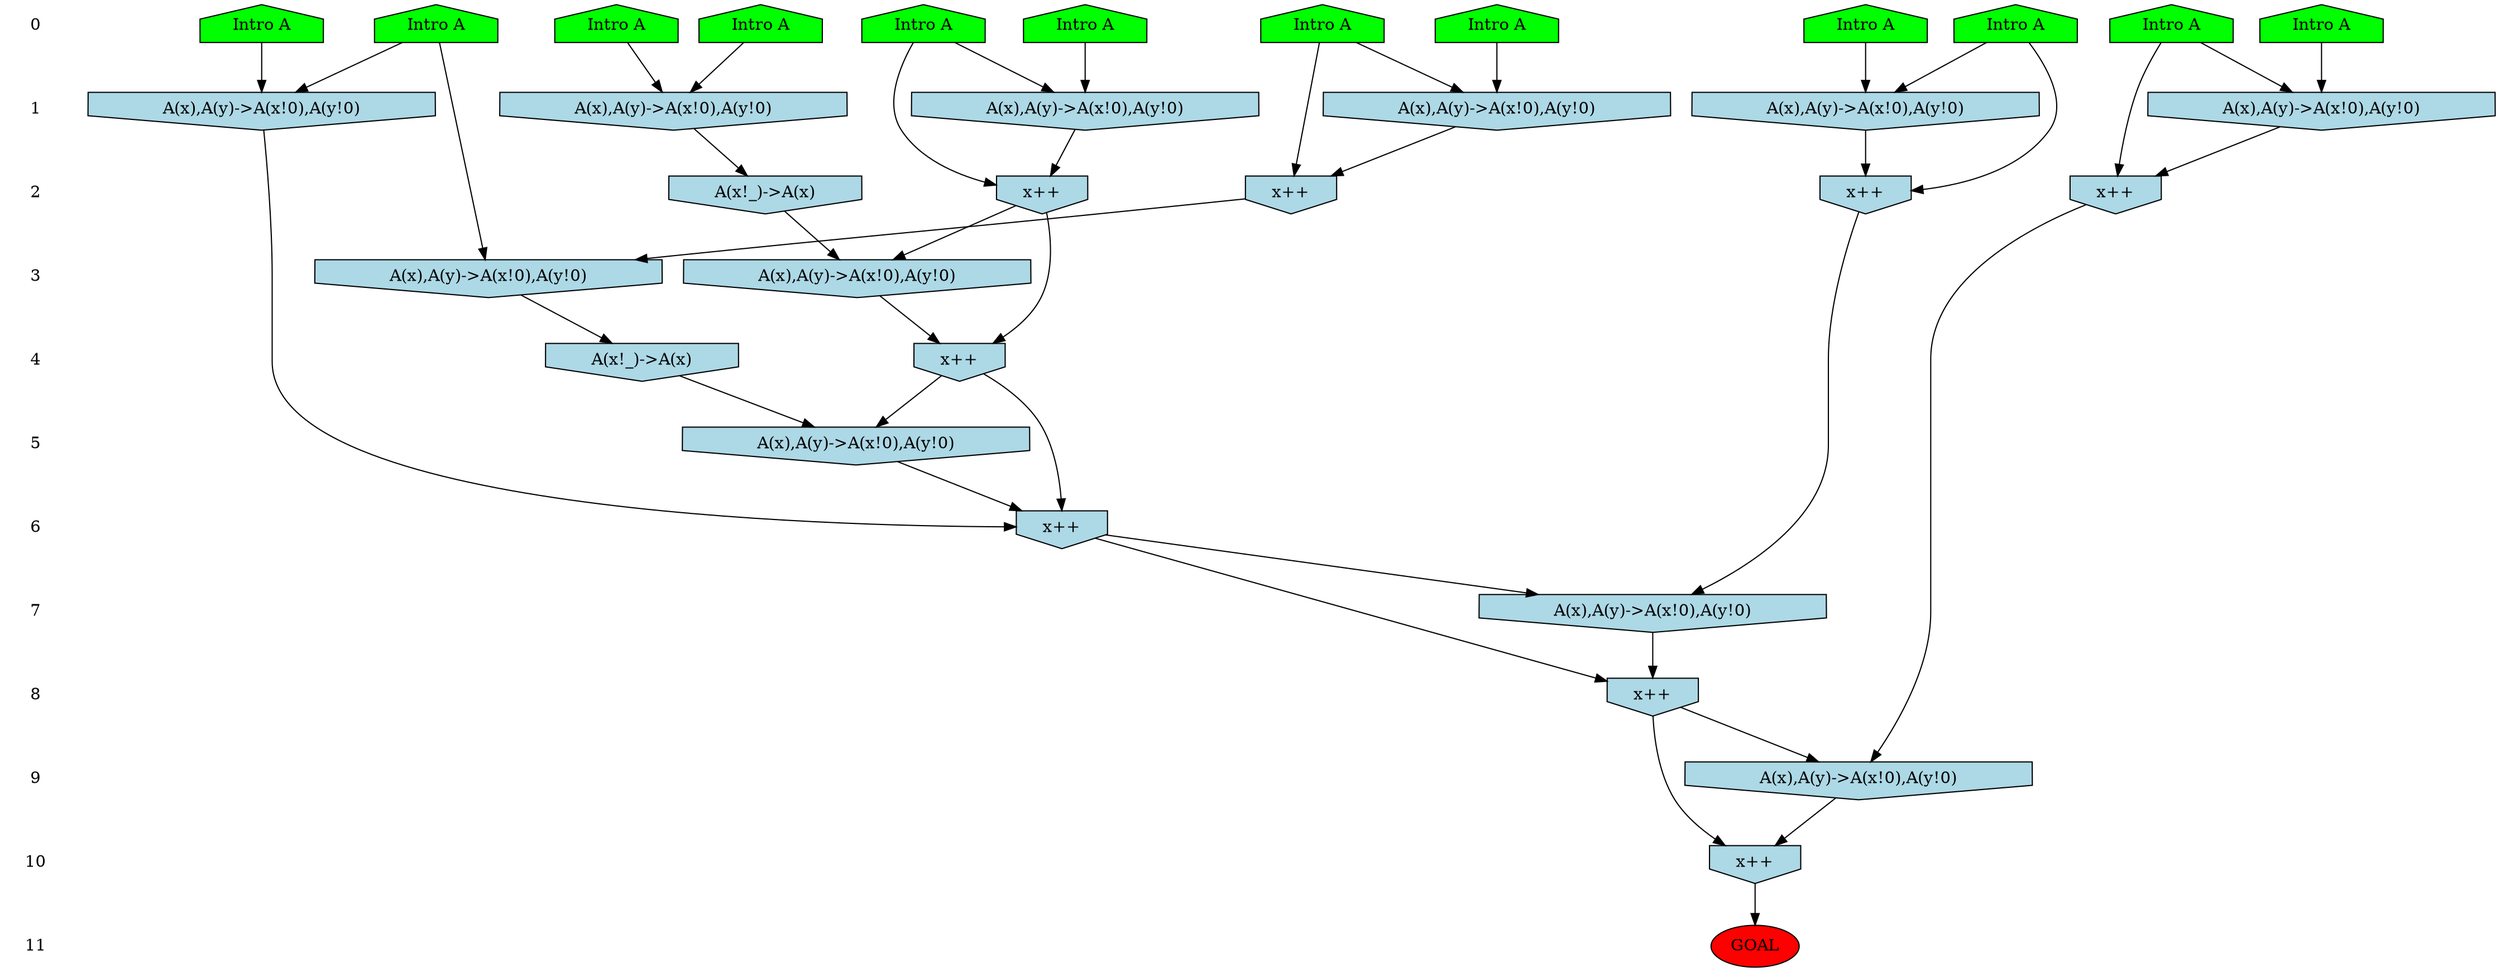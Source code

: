 /* Compression of 3 causal flows obtained in average at 2.690667E+00 t.u */
/* Compressed causal flows were: [757;853;903] */
digraph G{
 ranksep=.5 ; 
{ rank = same ; "0" [shape=plaintext] ; node_1 [label ="Intro A", shape=house, style=filled, fillcolor=green] ;
node_2 [label ="Intro A", shape=house, style=filled, fillcolor=green] ;
node_3 [label ="Intro A", shape=house, style=filled, fillcolor=green] ;
node_4 [label ="Intro A", shape=house, style=filled, fillcolor=green] ;
node_5 [label ="Intro A", shape=house, style=filled, fillcolor=green] ;
node_6 [label ="Intro A", shape=house, style=filled, fillcolor=green] ;
node_7 [label ="Intro A", shape=house, style=filled, fillcolor=green] ;
node_8 [label ="Intro A", shape=house, style=filled, fillcolor=green] ;
node_9 [label ="Intro A", shape=house, style=filled, fillcolor=green] ;
node_10 [label ="Intro A", shape=house, style=filled, fillcolor=green] ;
node_11 [label ="Intro A", shape=house, style=filled, fillcolor=green] ;
node_12 [label ="Intro A", shape=house, style=filled, fillcolor=green] ;
}
{ rank = same ; "1" [shape=plaintext] ; node_13 [label="A(x),A(y)->A(x!0),A(y!0)", shape=invhouse, style=filled, fillcolor = lightblue] ;
node_14 [label="A(x),A(y)->A(x!0),A(y!0)", shape=invhouse, style=filled, fillcolor = lightblue] ;
node_15 [label="A(x),A(y)->A(x!0),A(y!0)", shape=invhouse, style=filled, fillcolor = lightblue] ;
node_16 [label="A(x),A(y)->A(x!0),A(y!0)", shape=invhouse, style=filled, fillcolor = lightblue] ;
node_18 [label="A(x),A(y)->A(x!0),A(y!0)", shape=invhouse, style=filled, fillcolor = lightblue] ;
node_21 [label="A(x),A(y)->A(x!0),A(y!0)", shape=invhouse, style=filled, fillcolor = lightblue] ;
}
{ rank = same ; "2" [shape=plaintext] ; node_17 [label="x++", shape=invhouse, style=filled, fillcolor = lightblue] ;
node_19 [label="x++", shape=invhouse, style=filled, fillcolor = lightblue] ;
node_22 [label="A(x!_)->A(x)", shape=invhouse, style=filled, fillcolor = lightblue] ;
node_23 [label="x++", shape=invhouse, style=filled, fillcolor = lightblue] ;
node_26 [label="x++", shape=invhouse, style=filled, fillcolor = lightblue] ;
}
{ rank = same ; "3" [shape=plaintext] ; node_20 [label="A(x),A(y)->A(x!0),A(y!0)", shape=invhouse, style=filled, fillcolor = lightblue] ;
node_24 [label="A(x),A(y)->A(x!0),A(y!0)", shape=invhouse, style=filled, fillcolor = lightblue] ;
}
{ rank = same ; "4" [shape=plaintext] ; node_25 [label="A(x!_)->A(x)", shape=invhouse, style=filled, fillcolor = lightblue] ;
node_27 [label="x++", shape=invhouse, style=filled, fillcolor = lightblue] ;
}
{ rank = same ; "5" [shape=plaintext] ; node_28 [label="A(x),A(y)->A(x!0),A(y!0)", shape=invhouse, style=filled, fillcolor = lightblue] ;
}
{ rank = same ; "6" [shape=plaintext] ; node_29 [label="x++", shape=invhouse, style=filled, fillcolor = lightblue] ;
}
{ rank = same ; "7" [shape=plaintext] ; node_30 [label="A(x),A(y)->A(x!0),A(y!0)", shape=invhouse, style=filled, fillcolor = lightblue] ;
}
{ rank = same ; "8" [shape=plaintext] ; node_31 [label="x++", shape=invhouse, style=filled, fillcolor = lightblue] ;
}
{ rank = same ; "9" [shape=plaintext] ; node_32 [label="A(x),A(y)->A(x!0),A(y!0)", shape=invhouse, style=filled, fillcolor = lightblue] ;
}
{ rank = same ; "10" [shape=plaintext] ; node_33 [label="x++", shape=invhouse, style=filled, fillcolor = lightblue] ;
}
{ rank = same ; "11" [shape=plaintext] ; node_34 [label ="GOAL", style=filled, fillcolor=red] ;
}
"0" -> "1" [style="invis"]; 
"1" -> "2" [style="invis"]; 
"2" -> "3" [style="invis"]; 
"3" -> "4" [style="invis"]; 
"4" -> "5" [style="invis"]; 
"5" -> "6" [style="invis"]; 
"6" -> "7" [style="invis"]; 
"7" -> "8" [style="invis"]; 
"8" -> "9" [style="invis"]; 
"9" -> "10" [style="invis"]; 
"10" -> "11" [style="invis"]; 
node_2 -> node_13
node_4 -> node_13
node_7 -> node_14
node_12 -> node_14
node_5 -> node_15
node_10 -> node_15
node_3 -> node_16
node_8 -> node_16
node_5 -> node_17
node_15 -> node_17
node_1 -> node_18
node_11 -> node_18
node_12 -> node_19
node_14 -> node_19
node_6 -> node_20
node_17 -> node_20
node_6 -> node_21
node_9 -> node_21
node_13 -> node_22
node_1 -> node_23
node_18 -> node_23
node_22 -> node_24
node_23 -> node_24
node_20 -> node_25
node_3 -> node_26
node_16 -> node_26
node_23 -> node_27
node_24 -> node_27
node_25 -> node_28
node_27 -> node_28
node_21 -> node_29
node_27 -> node_29
node_28 -> node_29
node_19 -> node_30
node_29 -> node_30
node_29 -> node_31
node_30 -> node_31
node_26 -> node_32
node_31 -> node_32
node_31 -> node_33
node_32 -> node_33
node_33 -> node_34
}
/*
 Dot generation time: 0.000869
*/
